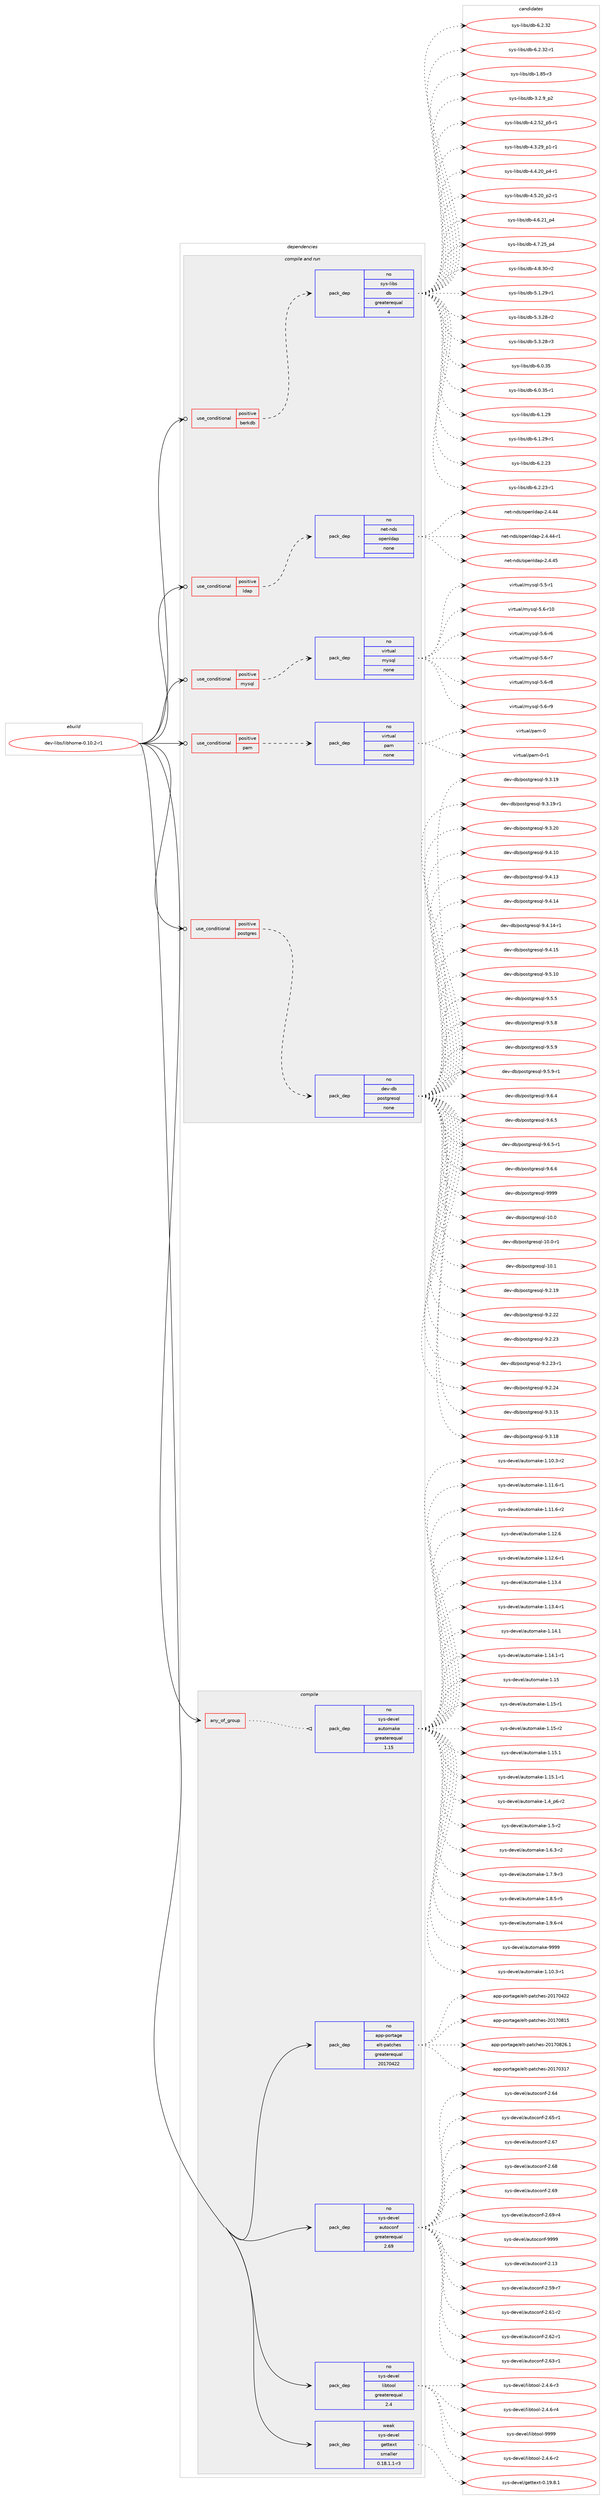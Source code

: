 digraph prolog {

# *************
# Graph options
# *************

newrank=true;
concentrate=true;
compound=true;
graph [rankdir=LR,fontname=Helvetica,fontsize=10,ranksep=1.5];#, ranksep=2.5, nodesep=0.2];
edge  [arrowhead=vee];
node  [fontname=Helvetica,fontsize=10];

# **********
# The ebuild
# **********

subgraph cluster_leftcol {
color=gray;
rank=same;
label=<<i>ebuild</i>>;
id [label="dev-libs/libhome-0.10.2-r1", color=red, width=4, href="../dev-libs/libhome-0.10.2-r1.svg"];
}

# ****************
# The dependencies
# ****************

subgraph cluster_midcol {
color=gray;
label=<<i>dependencies</i>>;
subgraph cluster_compile {
fillcolor="#eeeeee";
style=filled;
label=<<i>compile</i>>;
subgraph any3382 {
dependency115488 [label=<<TABLE BORDER="0" CELLBORDER="1" CELLSPACING="0" CELLPADDING="4"><TR><TD CELLPADDING="10">any_of_group</TD></TR></TABLE>>, shape=none, color=red];subgraph pack87136 {
dependency115489 [label=<<TABLE BORDER="0" CELLBORDER="1" CELLSPACING="0" CELLPADDING="4" WIDTH="220"><TR><TD ROWSPAN="6" CELLPADDING="30">pack_dep</TD></TR><TR><TD WIDTH="110">no</TD></TR><TR><TD>sys-devel</TD></TR><TR><TD>automake</TD></TR><TR><TD>greaterequal</TD></TR><TR><TD>1.15</TD></TR></TABLE>>, shape=none, color=blue];
}
dependency115488:e -> dependency115489:w [weight=20,style="dotted",arrowhead="oinv"];
}
id:e -> dependency115488:w [weight=20,style="solid",arrowhead="vee"];
subgraph pack87137 {
dependency115490 [label=<<TABLE BORDER="0" CELLBORDER="1" CELLSPACING="0" CELLPADDING="4" WIDTH="220"><TR><TD ROWSPAN="6" CELLPADDING="30">pack_dep</TD></TR><TR><TD WIDTH="110">no</TD></TR><TR><TD>app-portage</TD></TR><TR><TD>elt-patches</TD></TR><TR><TD>greaterequal</TD></TR><TR><TD>20170422</TD></TR></TABLE>>, shape=none, color=blue];
}
id:e -> dependency115490:w [weight=20,style="solid",arrowhead="vee"];
subgraph pack87138 {
dependency115491 [label=<<TABLE BORDER="0" CELLBORDER="1" CELLSPACING="0" CELLPADDING="4" WIDTH="220"><TR><TD ROWSPAN="6" CELLPADDING="30">pack_dep</TD></TR><TR><TD WIDTH="110">no</TD></TR><TR><TD>sys-devel</TD></TR><TR><TD>autoconf</TD></TR><TR><TD>greaterequal</TD></TR><TR><TD>2.69</TD></TR></TABLE>>, shape=none, color=blue];
}
id:e -> dependency115491:w [weight=20,style="solid",arrowhead="vee"];
subgraph pack87139 {
dependency115492 [label=<<TABLE BORDER="0" CELLBORDER="1" CELLSPACING="0" CELLPADDING="4" WIDTH="220"><TR><TD ROWSPAN="6" CELLPADDING="30">pack_dep</TD></TR><TR><TD WIDTH="110">no</TD></TR><TR><TD>sys-devel</TD></TR><TR><TD>libtool</TD></TR><TR><TD>greaterequal</TD></TR><TR><TD>2.4</TD></TR></TABLE>>, shape=none, color=blue];
}
id:e -> dependency115492:w [weight=20,style="solid",arrowhead="vee"];
subgraph pack87140 {
dependency115493 [label=<<TABLE BORDER="0" CELLBORDER="1" CELLSPACING="0" CELLPADDING="4" WIDTH="220"><TR><TD ROWSPAN="6" CELLPADDING="30">pack_dep</TD></TR><TR><TD WIDTH="110">weak</TD></TR><TR><TD>sys-devel</TD></TR><TR><TD>gettext</TD></TR><TR><TD>smaller</TD></TR><TR><TD>0.18.1.1-r3</TD></TR></TABLE>>, shape=none, color=blue];
}
id:e -> dependency115493:w [weight=20,style="solid",arrowhead="vee"];
}
subgraph cluster_compileandrun {
fillcolor="#eeeeee";
style=filled;
label=<<i>compile and run</i>>;
subgraph cond24940 {
dependency115494 [label=<<TABLE BORDER="0" CELLBORDER="1" CELLSPACING="0" CELLPADDING="4"><TR><TD ROWSPAN="3" CELLPADDING="10">use_conditional</TD></TR><TR><TD>positive</TD></TR><TR><TD>berkdb</TD></TR></TABLE>>, shape=none, color=red];
subgraph pack87141 {
dependency115495 [label=<<TABLE BORDER="0" CELLBORDER="1" CELLSPACING="0" CELLPADDING="4" WIDTH="220"><TR><TD ROWSPAN="6" CELLPADDING="30">pack_dep</TD></TR><TR><TD WIDTH="110">no</TD></TR><TR><TD>sys-libs</TD></TR><TR><TD>db</TD></TR><TR><TD>greaterequal</TD></TR><TR><TD>4</TD></TR></TABLE>>, shape=none, color=blue];
}
dependency115494:e -> dependency115495:w [weight=20,style="dashed",arrowhead="vee"];
}
id:e -> dependency115494:w [weight=20,style="solid",arrowhead="odotvee"];
subgraph cond24941 {
dependency115496 [label=<<TABLE BORDER="0" CELLBORDER="1" CELLSPACING="0" CELLPADDING="4"><TR><TD ROWSPAN="3" CELLPADDING="10">use_conditional</TD></TR><TR><TD>positive</TD></TR><TR><TD>ldap</TD></TR></TABLE>>, shape=none, color=red];
subgraph pack87142 {
dependency115497 [label=<<TABLE BORDER="0" CELLBORDER="1" CELLSPACING="0" CELLPADDING="4" WIDTH="220"><TR><TD ROWSPAN="6" CELLPADDING="30">pack_dep</TD></TR><TR><TD WIDTH="110">no</TD></TR><TR><TD>net-nds</TD></TR><TR><TD>openldap</TD></TR><TR><TD>none</TD></TR><TR><TD></TD></TR></TABLE>>, shape=none, color=blue];
}
dependency115496:e -> dependency115497:w [weight=20,style="dashed",arrowhead="vee"];
}
id:e -> dependency115496:w [weight=20,style="solid",arrowhead="odotvee"];
subgraph cond24942 {
dependency115498 [label=<<TABLE BORDER="0" CELLBORDER="1" CELLSPACING="0" CELLPADDING="4"><TR><TD ROWSPAN="3" CELLPADDING="10">use_conditional</TD></TR><TR><TD>positive</TD></TR><TR><TD>mysql</TD></TR></TABLE>>, shape=none, color=red];
subgraph pack87143 {
dependency115499 [label=<<TABLE BORDER="0" CELLBORDER="1" CELLSPACING="0" CELLPADDING="4" WIDTH="220"><TR><TD ROWSPAN="6" CELLPADDING="30">pack_dep</TD></TR><TR><TD WIDTH="110">no</TD></TR><TR><TD>virtual</TD></TR><TR><TD>mysql</TD></TR><TR><TD>none</TD></TR><TR><TD></TD></TR></TABLE>>, shape=none, color=blue];
}
dependency115498:e -> dependency115499:w [weight=20,style="dashed",arrowhead="vee"];
}
id:e -> dependency115498:w [weight=20,style="solid",arrowhead="odotvee"];
subgraph cond24943 {
dependency115500 [label=<<TABLE BORDER="0" CELLBORDER="1" CELLSPACING="0" CELLPADDING="4"><TR><TD ROWSPAN="3" CELLPADDING="10">use_conditional</TD></TR><TR><TD>positive</TD></TR><TR><TD>pam</TD></TR></TABLE>>, shape=none, color=red];
subgraph pack87144 {
dependency115501 [label=<<TABLE BORDER="0" CELLBORDER="1" CELLSPACING="0" CELLPADDING="4" WIDTH="220"><TR><TD ROWSPAN="6" CELLPADDING="30">pack_dep</TD></TR><TR><TD WIDTH="110">no</TD></TR><TR><TD>virtual</TD></TR><TR><TD>pam</TD></TR><TR><TD>none</TD></TR><TR><TD></TD></TR></TABLE>>, shape=none, color=blue];
}
dependency115500:e -> dependency115501:w [weight=20,style="dashed",arrowhead="vee"];
}
id:e -> dependency115500:w [weight=20,style="solid",arrowhead="odotvee"];
subgraph cond24944 {
dependency115502 [label=<<TABLE BORDER="0" CELLBORDER="1" CELLSPACING="0" CELLPADDING="4"><TR><TD ROWSPAN="3" CELLPADDING="10">use_conditional</TD></TR><TR><TD>positive</TD></TR><TR><TD>postgres</TD></TR></TABLE>>, shape=none, color=red];
subgraph pack87145 {
dependency115503 [label=<<TABLE BORDER="0" CELLBORDER="1" CELLSPACING="0" CELLPADDING="4" WIDTH="220"><TR><TD ROWSPAN="6" CELLPADDING="30">pack_dep</TD></TR><TR><TD WIDTH="110">no</TD></TR><TR><TD>dev-db</TD></TR><TR><TD>postgresql</TD></TR><TR><TD>none</TD></TR><TR><TD></TD></TR></TABLE>>, shape=none, color=blue];
}
dependency115502:e -> dependency115503:w [weight=20,style="dashed",arrowhead="vee"];
}
id:e -> dependency115502:w [weight=20,style="solid",arrowhead="odotvee"];
}
subgraph cluster_run {
fillcolor="#eeeeee";
style=filled;
label=<<i>run</i>>;
}
}

# **************
# The candidates
# **************

subgraph cluster_choices {
rank=same;
color=gray;
label=<<i>candidates</i>>;

subgraph choice87136 {
color=black;
nodesep=1;
choice11512111545100101118101108479711711611110997107101454946494846514511449 [label="sys-devel/automake-1.10.3-r1", color=red, width=4,href="../sys-devel/automake-1.10.3-r1.svg"];
choice11512111545100101118101108479711711611110997107101454946494846514511450 [label="sys-devel/automake-1.10.3-r2", color=red, width=4,href="../sys-devel/automake-1.10.3-r2.svg"];
choice11512111545100101118101108479711711611110997107101454946494946544511449 [label="sys-devel/automake-1.11.6-r1", color=red, width=4,href="../sys-devel/automake-1.11.6-r1.svg"];
choice11512111545100101118101108479711711611110997107101454946494946544511450 [label="sys-devel/automake-1.11.6-r2", color=red, width=4,href="../sys-devel/automake-1.11.6-r2.svg"];
choice1151211154510010111810110847971171161111099710710145494649504654 [label="sys-devel/automake-1.12.6", color=red, width=4,href="../sys-devel/automake-1.12.6.svg"];
choice11512111545100101118101108479711711611110997107101454946495046544511449 [label="sys-devel/automake-1.12.6-r1", color=red, width=4,href="../sys-devel/automake-1.12.6-r1.svg"];
choice1151211154510010111810110847971171161111099710710145494649514652 [label="sys-devel/automake-1.13.4", color=red, width=4,href="../sys-devel/automake-1.13.4.svg"];
choice11512111545100101118101108479711711611110997107101454946495146524511449 [label="sys-devel/automake-1.13.4-r1", color=red, width=4,href="../sys-devel/automake-1.13.4-r1.svg"];
choice1151211154510010111810110847971171161111099710710145494649524649 [label="sys-devel/automake-1.14.1", color=red, width=4,href="../sys-devel/automake-1.14.1.svg"];
choice11512111545100101118101108479711711611110997107101454946495246494511449 [label="sys-devel/automake-1.14.1-r1", color=red, width=4,href="../sys-devel/automake-1.14.1-r1.svg"];
choice115121115451001011181011084797117116111109971071014549464953 [label="sys-devel/automake-1.15", color=red, width=4,href="../sys-devel/automake-1.15.svg"];
choice1151211154510010111810110847971171161111099710710145494649534511449 [label="sys-devel/automake-1.15-r1", color=red, width=4,href="../sys-devel/automake-1.15-r1.svg"];
choice1151211154510010111810110847971171161111099710710145494649534511450 [label="sys-devel/automake-1.15-r2", color=red, width=4,href="../sys-devel/automake-1.15-r2.svg"];
choice1151211154510010111810110847971171161111099710710145494649534649 [label="sys-devel/automake-1.15.1", color=red, width=4,href="../sys-devel/automake-1.15.1.svg"];
choice11512111545100101118101108479711711611110997107101454946495346494511449 [label="sys-devel/automake-1.15.1-r1", color=red, width=4,href="../sys-devel/automake-1.15.1-r1.svg"];
choice115121115451001011181011084797117116111109971071014549465295112544511450 [label="sys-devel/automake-1.4_p6-r2", color=red, width=4,href="../sys-devel/automake-1.4_p6-r2.svg"];
choice11512111545100101118101108479711711611110997107101454946534511450 [label="sys-devel/automake-1.5-r2", color=red, width=4,href="../sys-devel/automake-1.5-r2.svg"];
choice115121115451001011181011084797117116111109971071014549465446514511450 [label="sys-devel/automake-1.6.3-r2", color=red, width=4,href="../sys-devel/automake-1.6.3-r2.svg"];
choice115121115451001011181011084797117116111109971071014549465546574511451 [label="sys-devel/automake-1.7.9-r3", color=red, width=4,href="../sys-devel/automake-1.7.9-r3.svg"];
choice115121115451001011181011084797117116111109971071014549465646534511453 [label="sys-devel/automake-1.8.5-r5", color=red, width=4,href="../sys-devel/automake-1.8.5-r5.svg"];
choice115121115451001011181011084797117116111109971071014549465746544511452 [label="sys-devel/automake-1.9.6-r4", color=red, width=4,href="../sys-devel/automake-1.9.6-r4.svg"];
choice115121115451001011181011084797117116111109971071014557575757 [label="sys-devel/automake-9999", color=red, width=4,href="../sys-devel/automake-9999.svg"];
dependency115489:e -> choice11512111545100101118101108479711711611110997107101454946494846514511449:w [style=dotted,weight="100"];
dependency115489:e -> choice11512111545100101118101108479711711611110997107101454946494846514511450:w [style=dotted,weight="100"];
dependency115489:e -> choice11512111545100101118101108479711711611110997107101454946494946544511449:w [style=dotted,weight="100"];
dependency115489:e -> choice11512111545100101118101108479711711611110997107101454946494946544511450:w [style=dotted,weight="100"];
dependency115489:e -> choice1151211154510010111810110847971171161111099710710145494649504654:w [style=dotted,weight="100"];
dependency115489:e -> choice11512111545100101118101108479711711611110997107101454946495046544511449:w [style=dotted,weight="100"];
dependency115489:e -> choice1151211154510010111810110847971171161111099710710145494649514652:w [style=dotted,weight="100"];
dependency115489:e -> choice11512111545100101118101108479711711611110997107101454946495146524511449:w [style=dotted,weight="100"];
dependency115489:e -> choice1151211154510010111810110847971171161111099710710145494649524649:w [style=dotted,weight="100"];
dependency115489:e -> choice11512111545100101118101108479711711611110997107101454946495246494511449:w [style=dotted,weight="100"];
dependency115489:e -> choice115121115451001011181011084797117116111109971071014549464953:w [style=dotted,weight="100"];
dependency115489:e -> choice1151211154510010111810110847971171161111099710710145494649534511449:w [style=dotted,weight="100"];
dependency115489:e -> choice1151211154510010111810110847971171161111099710710145494649534511450:w [style=dotted,weight="100"];
dependency115489:e -> choice1151211154510010111810110847971171161111099710710145494649534649:w [style=dotted,weight="100"];
dependency115489:e -> choice11512111545100101118101108479711711611110997107101454946495346494511449:w [style=dotted,weight="100"];
dependency115489:e -> choice115121115451001011181011084797117116111109971071014549465295112544511450:w [style=dotted,weight="100"];
dependency115489:e -> choice11512111545100101118101108479711711611110997107101454946534511450:w [style=dotted,weight="100"];
dependency115489:e -> choice115121115451001011181011084797117116111109971071014549465446514511450:w [style=dotted,weight="100"];
dependency115489:e -> choice115121115451001011181011084797117116111109971071014549465546574511451:w [style=dotted,weight="100"];
dependency115489:e -> choice115121115451001011181011084797117116111109971071014549465646534511453:w [style=dotted,weight="100"];
dependency115489:e -> choice115121115451001011181011084797117116111109971071014549465746544511452:w [style=dotted,weight="100"];
dependency115489:e -> choice115121115451001011181011084797117116111109971071014557575757:w [style=dotted,weight="100"];
}
subgraph choice87137 {
color=black;
nodesep=1;
choice97112112451121111141169710310147101108116451129711699104101115455048495548514955 [label="app-portage/elt-patches-20170317", color=red, width=4,href="../app-portage/elt-patches-20170317.svg"];
choice97112112451121111141169710310147101108116451129711699104101115455048495548525050 [label="app-portage/elt-patches-20170422", color=red, width=4,href="../app-portage/elt-patches-20170422.svg"];
choice97112112451121111141169710310147101108116451129711699104101115455048495548564953 [label="app-portage/elt-patches-20170815", color=red, width=4,href="../app-portage/elt-patches-20170815.svg"];
choice971121124511211111411697103101471011081164511297116991041011154550484955485650544649 [label="app-portage/elt-patches-20170826.1", color=red, width=4,href="../app-portage/elt-patches-20170826.1.svg"];
dependency115490:e -> choice97112112451121111141169710310147101108116451129711699104101115455048495548514955:w [style=dotted,weight="100"];
dependency115490:e -> choice97112112451121111141169710310147101108116451129711699104101115455048495548525050:w [style=dotted,weight="100"];
dependency115490:e -> choice97112112451121111141169710310147101108116451129711699104101115455048495548564953:w [style=dotted,weight="100"];
dependency115490:e -> choice971121124511211111411697103101471011081164511297116991041011154550484955485650544649:w [style=dotted,weight="100"];
}
subgraph choice87138 {
color=black;
nodesep=1;
choice115121115451001011181011084797117116111991111101024550464951 [label="sys-devel/autoconf-2.13", color=red, width=4,href="../sys-devel/autoconf-2.13.svg"];
choice1151211154510010111810110847971171161119911111010245504653574511455 [label="sys-devel/autoconf-2.59-r7", color=red, width=4,href="../sys-devel/autoconf-2.59-r7.svg"];
choice1151211154510010111810110847971171161119911111010245504654494511450 [label="sys-devel/autoconf-2.61-r2", color=red, width=4,href="../sys-devel/autoconf-2.61-r2.svg"];
choice1151211154510010111810110847971171161119911111010245504654504511449 [label="sys-devel/autoconf-2.62-r1", color=red, width=4,href="../sys-devel/autoconf-2.62-r1.svg"];
choice1151211154510010111810110847971171161119911111010245504654514511449 [label="sys-devel/autoconf-2.63-r1", color=red, width=4,href="../sys-devel/autoconf-2.63-r1.svg"];
choice115121115451001011181011084797117116111991111101024550465452 [label="sys-devel/autoconf-2.64", color=red, width=4,href="../sys-devel/autoconf-2.64.svg"];
choice1151211154510010111810110847971171161119911111010245504654534511449 [label="sys-devel/autoconf-2.65-r1", color=red, width=4,href="../sys-devel/autoconf-2.65-r1.svg"];
choice115121115451001011181011084797117116111991111101024550465455 [label="sys-devel/autoconf-2.67", color=red, width=4,href="../sys-devel/autoconf-2.67.svg"];
choice115121115451001011181011084797117116111991111101024550465456 [label="sys-devel/autoconf-2.68", color=red, width=4,href="../sys-devel/autoconf-2.68.svg"];
choice115121115451001011181011084797117116111991111101024550465457 [label="sys-devel/autoconf-2.69", color=red, width=4,href="../sys-devel/autoconf-2.69.svg"];
choice1151211154510010111810110847971171161119911111010245504654574511452 [label="sys-devel/autoconf-2.69-r4", color=red, width=4,href="../sys-devel/autoconf-2.69-r4.svg"];
choice115121115451001011181011084797117116111991111101024557575757 [label="sys-devel/autoconf-9999", color=red, width=4,href="../sys-devel/autoconf-9999.svg"];
dependency115491:e -> choice115121115451001011181011084797117116111991111101024550464951:w [style=dotted,weight="100"];
dependency115491:e -> choice1151211154510010111810110847971171161119911111010245504653574511455:w [style=dotted,weight="100"];
dependency115491:e -> choice1151211154510010111810110847971171161119911111010245504654494511450:w [style=dotted,weight="100"];
dependency115491:e -> choice1151211154510010111810110847971171161119911111010245504654504511449:w [style=dotted,weight="100"];
dependency115491:e -> choice1151211154510010111810110847971171161119911111010245504654514511449:w [style=dotted,weight="100"];
dependency115491:e -> choice115121115451001011181011084797117116111991111101024550465452:w [style=dotted,weight="100"];
dependency115491:e -> choice1151211154510010111810110847971171161119911111010245504654534511449:w [style=dotted,weight="100"];
dependency115491:e -> choice115121115451001011181011084797117116111991111101024550465455:w [style=dotted,weight="100"];
dependency115491:e -> choice115121115451001011181011084797117116111991111101024550465456:w [style=dotted,weight="100"];
dependency115491:e -> choice115121115451001011181011084797117116111991111101024550465457:w [style=dotted,weight="100"];
dependency115491:e -> choice1151211154510010111810110847971171161119911111010245504654574511452:w [style=dotted,weight="100"];
dependency115491:e -> choice115121115451001011181011084797117116111991111101024557575757:w [style=dotted,weight="100"];
}
subgraph choice87139 {
color=black;
nodesep=1;
choice1151211154510010111810110847108105981161111111084550465246544511450 [label="sys-devel/libtool-2.4.6-r2", color=red, width=4,href="../sys-devel/libtool-2.4.6-r2.svg"];
choice1151211154510010111810110847108105981161111111084550465246544511451 [label="sys-devel/libtool-2.4.6-r3", color=red, width=4,href="../sys-devel/libtool-2.4.6-r3.svg"];
choice1151211154510010111810110847108105981161111111084550465246544511452 [label="sys-devel/libtool-2.4.6-r4", color=red, width=4,href="../sys-devel/libtool-2.4.6-r4.svg"];
choice1151211154510010111810110847108105981161111111084557575757 [label="sys-devel/libtool-9999", color=red, width=4,href="../sys-devel/libtool-9999.svg"];
dependency115492:e -> choice1151211154510010111810110847108105981161111111084550465246544511450:w [style=dotted,weight="100"];
dependency115492:e -> choice1151211154510010111810110847108105981161111111084550465246544511451:w [style=dotted,weight="100"];
dependency115492:e -> choice1151211154510010111810110847108105981161111111084550465246544511452:w [style=dotted,weight="100"];
dependency115492:e -> choice1151211154510010111810110847108105981161111111084557575757:w [style=dotted,weight="100"];
}
subgraph choice87140 {
color=black;
nodesep=1;
choice1151211154510010111810110847103101116116101120116454846495746564649 [label="sys-devel/gettext-0.19.8.1", color=red, width=4,href="../sys-devel/gettext-0.19.8.1.svg"];
dependency115493:e -> choice1151211154510010111810110847103101116116101120116454846495746564649:w [style=dotted,weight="100"];
}
subgraph choice87141 {
color=black;
nodesep=1;
choice1151211154510810598115471009845494656534511451 [label="sys-libs/db-1.85-r3", color=red, width=4,href="../sys-libs/db-1.85-r3.svg"];
choice115121115451081059811547100984551465046579511250 [label="sys-libs/db-3.2.9_p2", color=red, width=4,href="../sys-libs/db-3.2.9_p2.svg"];
choice115121115451081059811547100984552465046535095112534511449 [label="sys-libs/db-4.2.52_p5-r1", color=red, width=4,href="../sys-libs/db-4.2.52_p5-r1.svg"];
choice115121115451081059811547100984552465146505795112494511449 [label="sys-libs/db-4.3.29_p1-r1", color=red, width=4,href="../sys-libs/db-4.3.29_p1-r1.svg"];
choice115121115451081059811547100984552465246504895112524511449 [label="sys-libs/db-4.4.20_p4-r1", color=red, width=4,href="../sys-libs/db-4.4.20_p4-r1.svg"];
choice115121115451081059811547100984552465346504895112504511449 [label="sys-libs/db-4.5.20_p2-r1", color=red, width=4,href="../sys-libs/db-4.5.20_p2-r1.svg"];
choice11512111545108105981154710098455246544650499511252 [label="sys-libs/db-4.6.21_p4", color=red, width=4,href="../sys-libs/db-4.6.21_p4.svg"];
choice11512111545108105981154710098455246554650539511252 [label="sys-libs/db-4.7.25_p4", color=red, width=4,href="../sys-libs/db-4.7.25_p4.svg"];
choice11512111545108105981154710098455246564651484511450 [label="sys-libs/db-4.8.30-r2", color=red, width=4,href="../sys-libs/db-4.8.30-r2.svg"];
choice11512111545108105981154710098455346494650574511449 [label="sys-libs/db-5.1.29-r1", color=red, width=4,href="../sys-libs/db-5.1.29-r1.svg"];
choice11512111545108105981154710098455346514650564511450 [label="sys-libs/db-5.3.28-r2", color=red, width=4,href="../sys-libs/db-5.3.28-r2.svg"];
choice11512111545108105981154710098455346514650564511451 [label="sys-libs/db-5.3.28-r3", color=red, width=4,href="../sys-libs/db-5.3.28-r3.svg"];
choice1151211154510810598115471009845544648465153 [label="sys-libs/db-6.0.35", color=red, width=4,href="../sys-libs/db-6.0.35.svg"];
choice11512111545108105981154710098455446484651534511449 [label="sys-libs/db-6.0.35-r1", color=red, width=4,href="../sys-libs/db-6.0.35-r1.svg"];
choice1151211154510810598115471009845544649465057 [label="sys-libs/db-6.1.29", color=red, width=4,href="../sys-libs/db-6.1.29.svg"];
choice11512111545108105981154710098455446494650574511449 [label="sys-libs/db-6.1.29-r1", color=red, width=4,href="../sys-libs/db-6.1.29-r1.svg"];
choice1151211154510810598115471009845544650465051 [label="sys-libs/db-6.2.23", color=red, width=4,href="../sys-libs/db-6.2.23.svg"];
choice11512111545108105981154710098455446504650514511449 [label="sys-libs/db-6.2.23-r1", color=red, width=4,href="../sys-libs/db-6.2.23-r1.svg"];
choice1151211154510810598115471009845544650465150 [label="sys-libs/db-6.2.32", color=red, width=4,href="../sys-libs/db-6.2.32.svg"];
choice11512111545108105981154710098455446504651504511449 [label="sys-libs/db-6.2.32-r1", color=red, width=4,href="../sys-libs/db-6.2.32-r1.svg"];
dependency115495:e -> choice1151211154510810598115471009845494656534511451:w [style=dotted,weight="100"];
dependency115495:e -> choice115121115451081059811547100984551465046579511250:w [style=dotted,weight="100"];
dependency115495:e -> choice115121115451081059811547100984552465046535095112534511449:w [style=dotted,weight="100"];
dependency115495:e -> choice115121115451081059811547100984552465146505795112494511449:w [style=dotted,weight="100"];
dependency115495:e -> choice115121115451081059811547100984552465246504895112524511449:w [style=dotted,weight="100"];
dependency115495:e -> choice115121115451081059811547100984552465346504895112504511449:w [style=dotted,weight="100"];
dependency115495:e -> choice11512111545108105981154710098455246544650499511252:w [style=dotted,weight="100"];
dependency115495:e -> choice11512111545108105981154710098455246554650539511252:w [style=dotted,weight="100"];
dependency115495:e -> choice11512111545108105981154710098455246564651484511450:w [style=dotted,weight="100"];
dependency115495:e -> choice11512111545108105981154710098455346494650574511449:w [style=dotted,weight="100"];
dependency115495:e -> choice11512111545108105981154710098455346514650564511450:w [style=dotted,weight="100"];
dependency115495:e -> choice11512111545108105981154710098455346514650564511451:w [style=dotted,weight="100"];
dependency115495:e -> choice1151211154510810598115471009845544648465153:w [style=dotted,weight="100"];
dependency115495:e -> choice11512111545108105981154710098455446484651534511449:w [style=dotted,weight="100"];
dependency115495:e -> choice1151211154510810598115471009845544649465057:w [style=dotted,weight="100"];
dependency115495:e -> choice11512111545108105981154710098455446494650574511449:w [style=dotted,weight="100"];
dependency115495:e -> choice1151211154510810598115471009845544650465051:w [style=dotted,weight="100"];
dependency115495:e -> choice11512111545108105981154710098455446504650514511449:w [style=dotted,weight="100"];
dependency115495:e -> choice1151211154510810598115471009845544650465150:w [style=dotted,weight="100"];
dependency115495:e -> choice11512111545108105981154710098455446504651504511449:w [style=dotted,weight="100"];
}
subgraph choice87142 {
color=black;
nodesep=1;
choice11010111645110100115471111121011101081009711245504652465252 [label="net-nds/openldap-2.4.44", color=red, width=4,href="../net-nds/openldap-2.4.44.svg"];
choice110101116451101001154711111210111010810097112455046524652524511449 [label="net-nds/openldap-2.4.44-r1", color=red, width=4,href="../net-nds/openldap-2.4.44-r1.svg"];
choice11010111645110100115471111121011101081009711245504652465253 [label="net-nds/openldap-2.4.45", color=red, width=4,href="../net-nds/openldap-2.4.45.svg"];
dependency115497:e -> choice11010111645110100115471111121011101081009711245504652465252:w [style=dotted,weight="100"];
dependency115497:e -> choice110101116451101001154711111210111010810097112455046524652524511449:w [style=dotted,weight="100"];
dependency115497:e -> choice11010111645110100115471111121011101081009711245504652465253:w [style=dotted,weight="100"];
}
subgraph choice87143 {
color=black;
nodesep=1;
choice1181051141161179710847109121115113108455346534511449 [label="virtual/mysql-5.5-r1", color=red, width=4,href="../virtual/mysql-5.5-r1.svg"];
choice118105114116117971084710912111511310845534654451144948 [label="virtual/mysql-5.6-r10", color=red, width=4,href="../virtual/mysql-5.6-r10.svg"];
choice1181051141161179710847109121115113108455346544511454 [label="virtual/mysql-5.6-r6", color=red, width=4,href="../virtual/mysql-5.6-r6.svg"];
choice1181051141161179710847109121115113108455346544511455 [label="virtual/mysql-5.6-r7", color=red, width=4,href="../virtual/mysql-5.6-r7.svg"];
choice1181051141161179710847109121115113108455346544511456 [label="virtual/mysql-5.6-r8", color=red, width=4,href="../virtual/mysql-5.6-r8.svg"];
choice1181051141161179710847109121115113108455346544511457 [label="virtual/mysql-5.6-r9", color=red, width=4,href="../virtual/mysql-5.6-r9.svg"];
dependency115499:e -> choice1181051141161179710847109121115113108455346534511449:w [style=dotted,weight="100"];
dependency115499:e -> choice118105114116117971084710912111511310845534654451144948:w [style=dotted,weight="100"];
dependency115499:e -> choice1181051141161179710847109121115113108455346544511454:w [style=dotted,weight="100"];
dependency115499:e -> choice1181051141161179710847109121115113108455346544511455:w [style=dotted,weight="100"];
dependency115499:e -> choice1181051141161179710847109121115113108455346544511456:w [style=dotted,weight="100"];
dependency115499:e -> choice1181051141161179710847109121115113108455346544511457:w [style=dotted,weight="100"];
}
subgraph choice87144 {
color=black;
nodesep=1;
choice1181051141161179710847112971094548 [label="virtual/pam-0", color=red, width=4,href="../virtual/pam-0.svg"];
choice11810511411611797108471129710945484511449 [label="virtual/pam-0-r1", color=red, width=4,href="../virtual/pam-0-r1.svg"];
dependency115501:e -> choice1181051141161179710847112971094548:w [style=dotted,weight="100"];
dependency115501:e -> choice11810511411611797108471129710945484511449:w [style=dotted,weight="100"];
}
subgraph choice87145 {
color=black;
nodesep=1;
choice1001011184510098471121111151161031141011151131084549484648 [label="dev-db/postgresql-10.0", color=red, width=4,href="../dev-db/postgresql-10.0.svg"];
choice10010111845100984711211111511610311410111511310845494846484511449 [label="dev-db/postgresql-10.0-r1", color=red, width=4,href="../dev-db/postgresql-10.0-r1.svg"];
choice1001011184510098471121111151161031141011151131084549484649 [label="dev-db/postgresql-10.1", color=red, width=4,href="../dev-db/postgresql-10.1.svg"];
choice10010111845100984711211111511610311410111511310845574650464957 [label="dev-db/postgresql-9.2.19", color=red, width=4,href="../dev-db/postgresql-9.2.19.svg"];
choice10010111845100984711211111511610311410111511310845574650465050 [label="dev-db/postgresql-9.2.22", color=red, width=4,href="../dev-db/postgresql-9.2.22.svg"];
choice10010111845100984711211111511610311410111511310845574650465051 [label="dev-db/postgresql-9.2.23", color=red, width=4,href="../dev-db/postgresql-9.2.23.svg"];
choice100101118451009847112111115116103114101115113108455746504650514511449 [label="dev-db/postgresql-9.2.23-r1", color=red, width=4,href="../dev-db/postgresql-9.2.23-r1.svg"];
choice10010111845100984711211111511610311410111511310845574650465052 [label="dev-db/postgresql-9.2.24", color=red, width=4,href="../dev-db/postgresql-9.2.24.svg"];
choice10010111845100984711211111511610311410111511310845574651464953 [label="dev-db/postgresql-9.3.15", color=red, width=4,href="../dev-db/postgresql-9.3.15.svg"];
choice10010111845100984711211111511610311410111511310845574651464956 [label="dev-db/postgresql-9.3.18", color=red, width=4,href="../dev-db/postgresql-9.3.18.svg"];
choice10010111845100984711211111511610311410111511310845574651464957 [label="dev-db/postgresql-9.3.19", color=red, width=4,href="../dev-db/postgresql-9.3.19.svg"];
choice100101118451009847112111115116103114101115113108455746514649574511449 [label="dev-db/postgresql-9.3.19-r1", color=red, width=4,href="../dev-db/postgresql-9.3.19-r1.svg"];
choice10010111845100984711211111511610311410111511310845574651465048 [label="dev-db/postgresql-9.3.20", color=red, width=4,href="../dev-db/postgresql-9.3.20.svg"];
choice10010111845100984711211111511610311410111511310845574652464948 [label="dev-db/postgresql-9.4.10", color=red, width=4,href="../dev-db/postgresql-9.4.10.svg"];
choice10010111845100984711211111511610311410111511310845574652464951 [label="dev-db/postgresql-9.4.13", color=red, width=4,href="../dev-db/postgresql-9.4.13.svg"];
choice10010111845100984711211111511610311410111511310845574652464952 [label="dev-db/postgresql-9.4.14", color=red, width=4,href="../dev-db/postgresql-9.4.14.svg"];
choice100101118451009847112111115116103114101115113108455746524649524511449 [label="dev-db/postgresql-9.4.14-r1", color=red, width=4,href="../dev-db/postgresql-9.4.14-r1.svg"];
choice10010111845100984711211111511610311410111511310845574652464953 [label="dev-db/postgresql-9.4.15", color=red, width=4,href="../dev-db/postgresql-9.4.15.svg"];
choice10010111845100984711211111511610311410111511310845574653464948 [label="dev-db/postgresql-9.5.10", color=red, width=4,href="../dev-db/postgresql-9.5.10.svg"];
choice100101118451009847112111115116103114101115113108455746534653 [label="dev-db/postgresql-9.5.5", color=red, width=4,href="../dev-db/postgresql-9.5.5.svg"];
choice100101118451009847112111115116103114101115113108455746534656 [label="dev-db/postgresql-9.5.8", color=red, width=4,href="../dev-db/postgresql-9.5.8.svg"];
choice100101118451009847112111115116103114101115113108455746534657 [label="dev-db/postgresql-9.5.9", color=red, width=4,href="../dev-db/postgresql-9.5.9.svg"];
choice1001011184510098471121111151161031141011151131084557465346574511449 [label="dev-db/postgresql-9.5.9-r1", color=red, width=4,href="../dev-db/postgresql-9.5.9-r1.svg"];
choice100101118451009847112111115116103114101115113108455746544652 [label="dev-db/postgresql-9.6.4", color=red, width=4,href="../dev-db/postgresql-9.6.4.svg"];
choice100101118451009847112111115116103114101115113108455746544653 [label="dev-db/postgresql-9.6.5", color=red, width=4,href="../dev-db/postgresql-9.6.5.svg"];
choice1001011184510098471121111151161031141011151131084557465446534511449 [label="dev-db/postgresql-9.6.5-r1", color=red, width=4,href="../dev-db/postgresql-9.6.5-r1.svg"];
choice100101118451009847112111115116103114101115113108455746544654 [label="dev-db/postgresql-9.6.6", color=red, width=4,href="../dev-db/postgresql-9.6.6.svg"];
choice1001011184510098471121111151161031141011151131084557575757 [label="dev-db/postgresql-9999", color=red, width=4,href="../dev-db/postgresql-9999.svg"];
dependency115503:e -> choice1001011184510098471121111151161031141011151131084549484648:w [style=dotted,weight="100"];
dependency115503:e -> choice10010111845100984711211111511610311410111511310845494846484511449:w [style=dotted,weight="100"];
dependency115503:e -> choice1001011184510098471121111151161031141011151131084549484649:w [style=dotted,weight="100"];
dependency115503:e -> choice10010111845100984711211111511610311410111511310845574650464957:w [style=dotted,weight="100"];
dependency115503:e -> choice10010111845100984711211111511610311410111511310845574650465050:w [style=dotted,weight="100"];
dependency115503:e -> choice10010111845100984711211111511610311410111511310845574650465051:w [style=dotted,weight="100"];
dependency115503:e -> choice100101118451009847112111115116103114101115113108455746504650514511449:w [style=dotted,weight="100"];
dependency115503:e -> choice10010111845100984711211111511610311410111511310845574650465052:w [style=dotted,weight="100"];
dependency115503:e -> choice10010111845100984711211111511610311410111511310845574651464953:w [style=dotted,weight="100"];
dependency115503:e -> choice10010111845100984711211111511610311410111511310845574651464956:w [style=dotted,weight="100"];
dependency115503:e -> choice10010111845100984711211111511610311410111511310845574651464957:w [style=dotted,weight="100"];
dependency115503:e -> choice100101118451009847112111115116103114101115113108455746514649574511449:w [style=dotted,weight="100"];
dependency115503:e -> choice10010111845100984711211111511610311410111511310845574651465048:w [style=dotted,weight="100"];
dependency115503:e -> choice10010111845100984711211111511610311410111511310845574652464948:w [style=dotted,weight="100"];
dependency115503:e -> choice10010111845100984711211111511610311410111511310845574652464951:w [style=dotted,weight="100"];
dependency115503:e -> choice10010111845100984711211111511610311410111511310845574652464952:w [style=dotted,weight="100"];
dependency115503:e -> choice100101118451009847112111115116103114101115113108455746524649524511449:w [style=dotted,weight="100"];
dependency115503:e -> choice10010111845100984711211111511610311410111511310845574652464953:w [style=dotted,weight="100"];
dependency115503:e -> choice10010111845100984711211111511610311410111511310845574653464948:w [style=dotted,weight="100"];
dependency115503:e -> choice100101118451009847112111115116103114101115113108455746534653:w [style=dotted,weight="100"];
dependency115503:e -> choice100101118451009847112111115116103114101115113108455746534656:w [style=dotted,weight="100"];
dependency115503:e -> choice100101118451009847112111115116103114101115113108455746534657:w [style=dotted,weight="100"];
dependency115503:e -> choice1001011184510098471121111151161031141011151131084557465346574511449:w [style=dotted,weight="100"];
dependency115503:e -> choice100101118451009847112111115116103114101115113108455746544652:w [style=dotted,weight="100"];
dependency115503:e -> choice100101118451009847112111115116103114101115113108455746544653:w [style=dotted,weight="100"];
dependency115503:e -> choice1001011184510098471121111151161031141011151131084557465446534511449:w [style=dotted,weight="100"];
dependency115503:e -> choice100101118451009847112111115116103114101115113108455746544654:w [style=dotted,weight="100"];
dependency115503:e -> choice1001011184510098471121111151161031141011151131084557575757:w [style=dotted,weight="100"];
}
}

}
